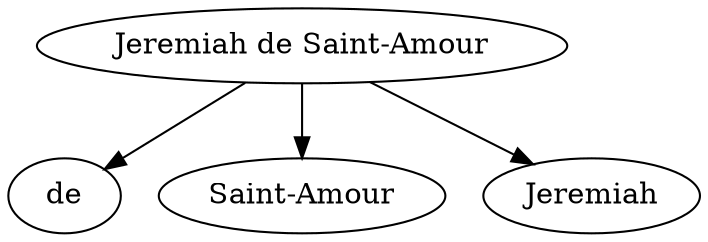 strict digraph "GNE name tree: Jeremiah de Saint-Amour" {
"Jeremiah de Saint-Amour";
de;
"Saint-Amour";
Jeremiah;
"Jeremiah de Saint-Amour" -> de;
"Jeremiah de Saint-Amour" -> "Saint-Amour";
"Jeremiah de Saint-Amour" -> Jeremiah;
}
